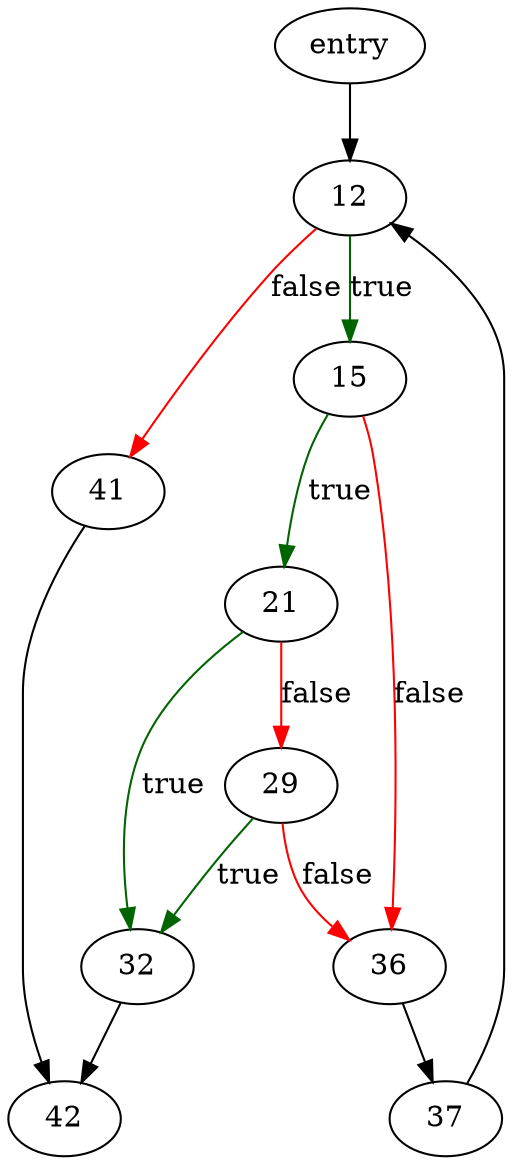digraph "sqlite3_get_auxdata" {
	// Node definitions.
	2 [label=entry];
	12;
	15;
	21;
	29;
	32;
	36;
	37;
	41;
	42;

	// Edge definitions.
	2 -> 12;
	12 -> 15 [
		color=darkgreen
		label=true
	];
	12 -> 41 [
		color=red
		label=false
	];
	15 -> 21 [
		color=darkgreen
		label=true
	];
	15 -> 36 [
		color=red
		label=false
	];
	21 -> 29 [
		color=red
		label=false
	];
	21 -> 32 [
		color=darkgreen
		label=true
	];
	29 -> 32 [
		color=darkgreen
		label=true
	];
	29 -> 36 [
		color=red
		label=false
	];
	32 -> 42;
	36 -> 37;
	37 -> 12;
	41 -> 42;
}